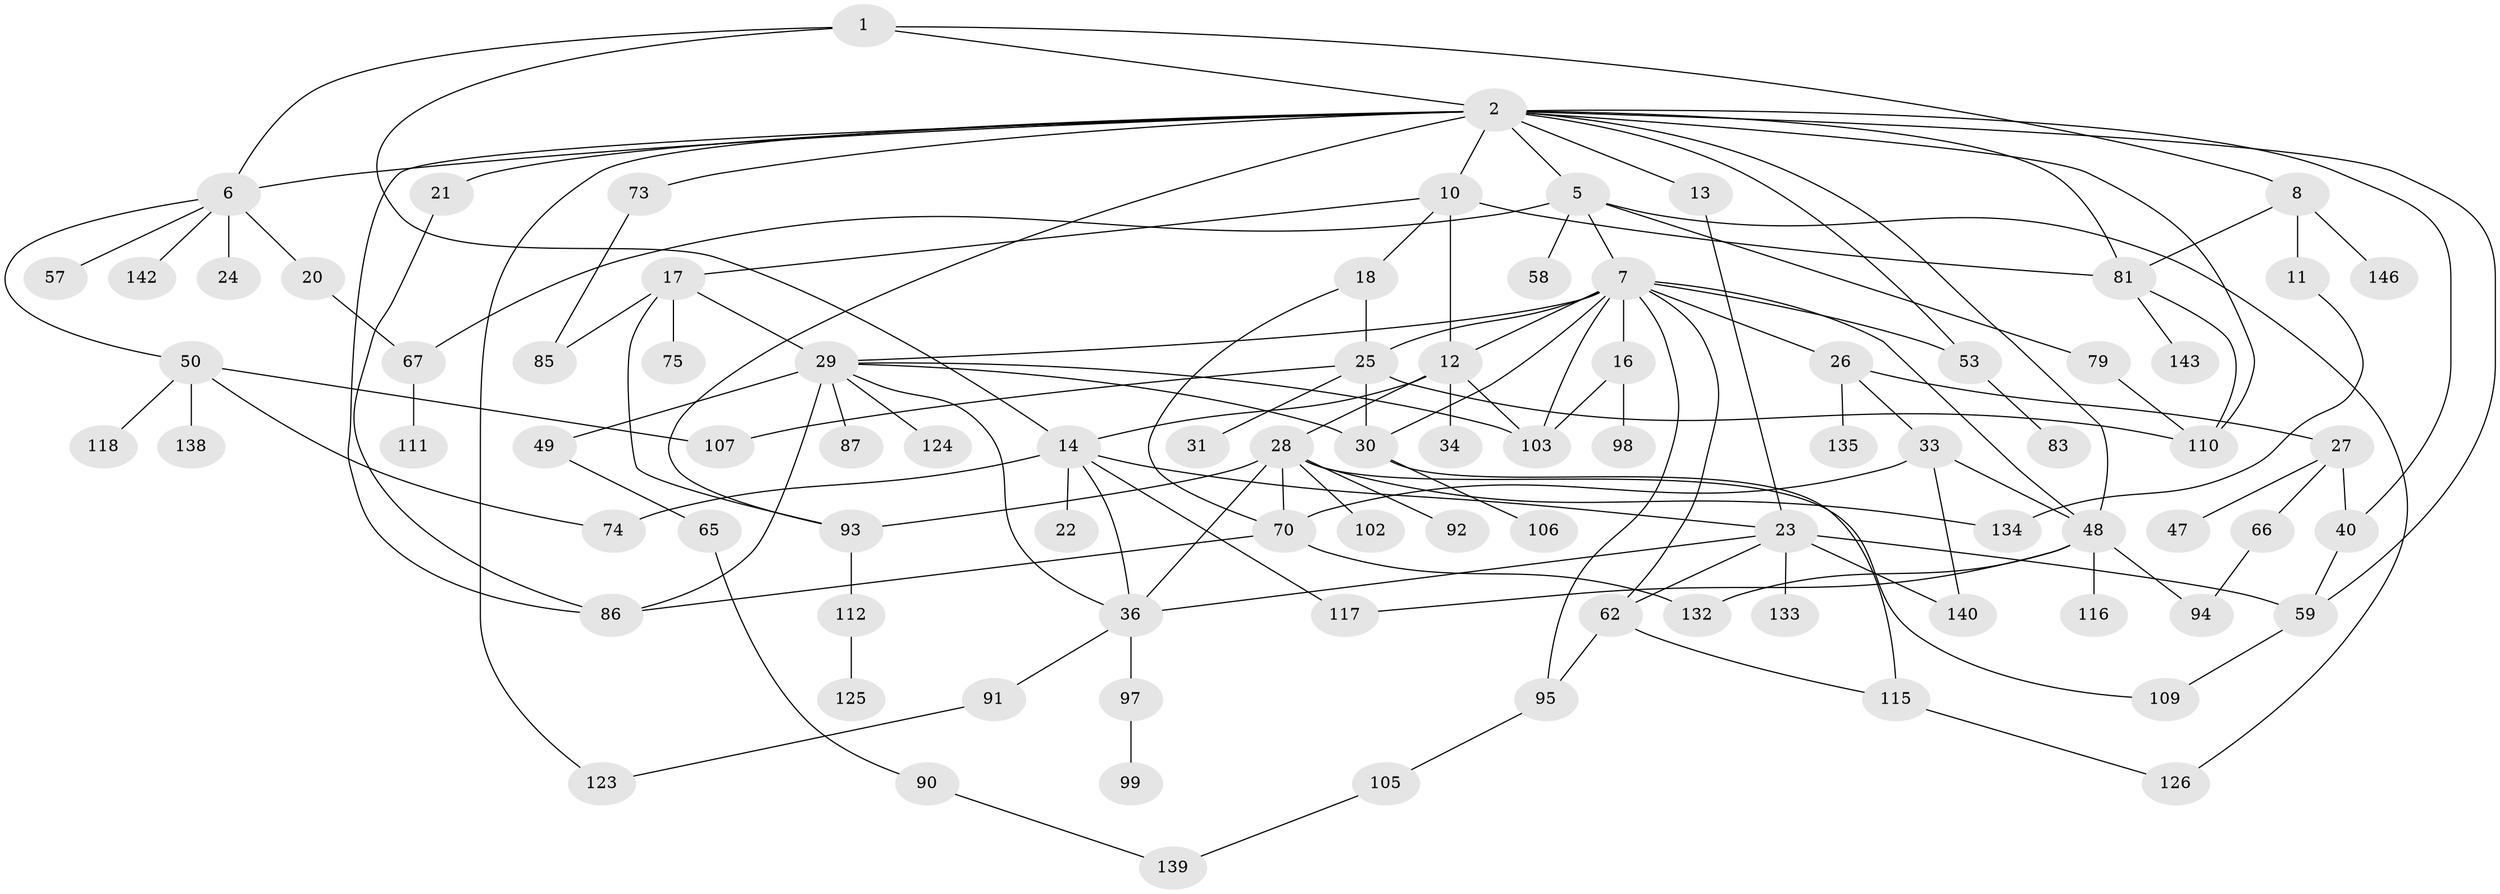 // original degree distribution, {4: 0.1292517006802721, 8: 0.006802721088435374, 3: 0.16326530612244897, 9: 0.006802721088435374, 7: 0.027210884353741496, 5: 0.05442176870748299, 2: 0.35374149659863946, 1: 0.23809523809523808, 6: 0.02040816326530612}
// Generated by graph-tools (version 1.1) at 2025/17/03/04/25 18:17:13]
// undirected, 88 vertices, 135 edges
graph export_dot {
graph [start="1"]
  node [color=gray90,style=filled];
  1;
  2 [super="+4+3"];
  5 [super="+61"];
  6 [super="+9"];
  7 [super="+19"];
  8 [super="+64"];
  10;
  11;
  12 [super="+15+144"];
  13;
  14 [super="+39"];
  16;
  17 [super="+43+51"];
  18;
  20 [super="+120"];
  21;
  22 [super="+104"];
  23 [super="+55+80"];
  24;
  25 [super="+35+38"];
  26;
  27;
  28 [super="+119+37"];
  29 [super="+32+60"];
  30 [super="+44+41"];
  31;
  33 [super="+113+46"];
  34;
  36 [super="+52"];
  40 [super="+122"];
  47;
  48 [super="+78"];
  49 [super="+56"];
  50 [super="+89+82"];
  53 [super="+100"];
  57;
  58;
  59;
  62 [super="+68+130+114"];
  65;
  66;
  67 [super="+72"];
  70 [super="+96"];
  73 [super="+84"];
  74;
  75;
  79;
  81 [super="+127+88"];
  83;
  85;
  86;
  87;
  90;
  91;
  92;
  93 [super="+131"];
  94;
  95;
  97;
  98;
  99;
  102;
  103 [super="+129"];
  105;
  106;
  107;
  109;
  110 [super="+136"];
  111;
  112;
  115;
  116;
  117;
  118;
  123;
  124;
  125;
  126;
  132;
  133;
  134 [super="+145"];
  135;
  138;
  139;
  140;
  142;
  143;
  146;
  1 -- 2;
  1 -- 8;
  1 -- 14;
  1 -- 6;
  2 -- 5;
  2 -- 13;
  2 -- 93;
  2 -- 40;
  2 -- 6;
  2 -- 73;
  2 -- 10;
  2 -- 59;
  2 -- 53;
  2 -- 21;
  2 -- 86;
  2 -- 123;
  2 -- 81;
  2 -- 48;
  2 -- 110;
  5 -- 7;
  5 -- 58;
  5 -- 67;
  5 -- 126;
  5 -- 79;
  6 -- 24;
  6 -- 50;
  6 -- 20;
  6 -- 57;
  6 -- 142;
  7 -- 12;
  7 -- 16;
  7 -- 26;
  7 -- 29;
  7 -- 62;
  7 -- 48;
  7 -- 103;
  7 -- 53;
  7 -- 25;
  7 -- 30;
  7 -- 95;
  8 -- 11;
  8 -- 81;
  8 -- 146;
  10 -- 17;
  10 -- 18;
  10 -- 81;
  10 -- 12;
  11 -- 134;
  12 -- 28;
  12 -- 34;
  12 -- 14;
  12 -- 103;
  13 -- 23;
  14 -- 22;
  14 -- 23;
  14 -- 74;
  14 -- 36 [weight=2];
  14 -- 117;
  16 -- 98;
  16 -- 103;
  17 -- 75;
  17 -- 85;
  17 -- 93;
  17 -- 29;
  18 -- 25;
  18 -- 70;
  20 -- 67;
  21 -- 86;
  23 -- 62;
  23 -- 59;
  23 -- 133;
  23 -- 36;
  23 -- 140;
  25 -- 31;
  25 -- 110;
  25 -- 107;
  25 -- 30;
  26 -- 27;
  26 -- 33;
  26 -- 135;
  27 -- 40;
  27 -- 47;
  27 -- 66;
  28 -- 36;
  28 -- 70;
  28 -- 109;
  28 -- 102;
  28 -- 134;
  28 -- 92;
  28 -- 93;
  29 -- 124;
  29 -- 49;
  29 -- 87;
  29 -- 103;
  29 -- 36;
  29 -- 86;
  29 -- 30;
  30 -- 115;
  30 -- 106;
  33 -- 140;
  33 -- 70;
  33 -- 48;
  36 -- 97;
  36 -- 91;
  40 -- 59;
  48 -- 116;
  48 -- 117;
  48 -- 132;
  48 -- 94;
  49 -- 65;
  50 -- 118;
  50 -- 107;
  50 -- 74;
  50 -- 138;
  53 -- 83;
  59 -- 109;
  62 -- 115;
  62 -- 95;
  65 -- 90;
  66 -- 94;
  67 -- 111;
  70 -- 86;
  70 -- 132;
  73 -- 85;
  79 -- 110;
  81 -- 110;
  81 -- 143;
  90 -- 139;
  91 -- 123;
  93 -- 112;
  95 -- 105;
  97 -- 99;
  105 -- 139;
  112 -- 125;
  115 -- 126;
}
